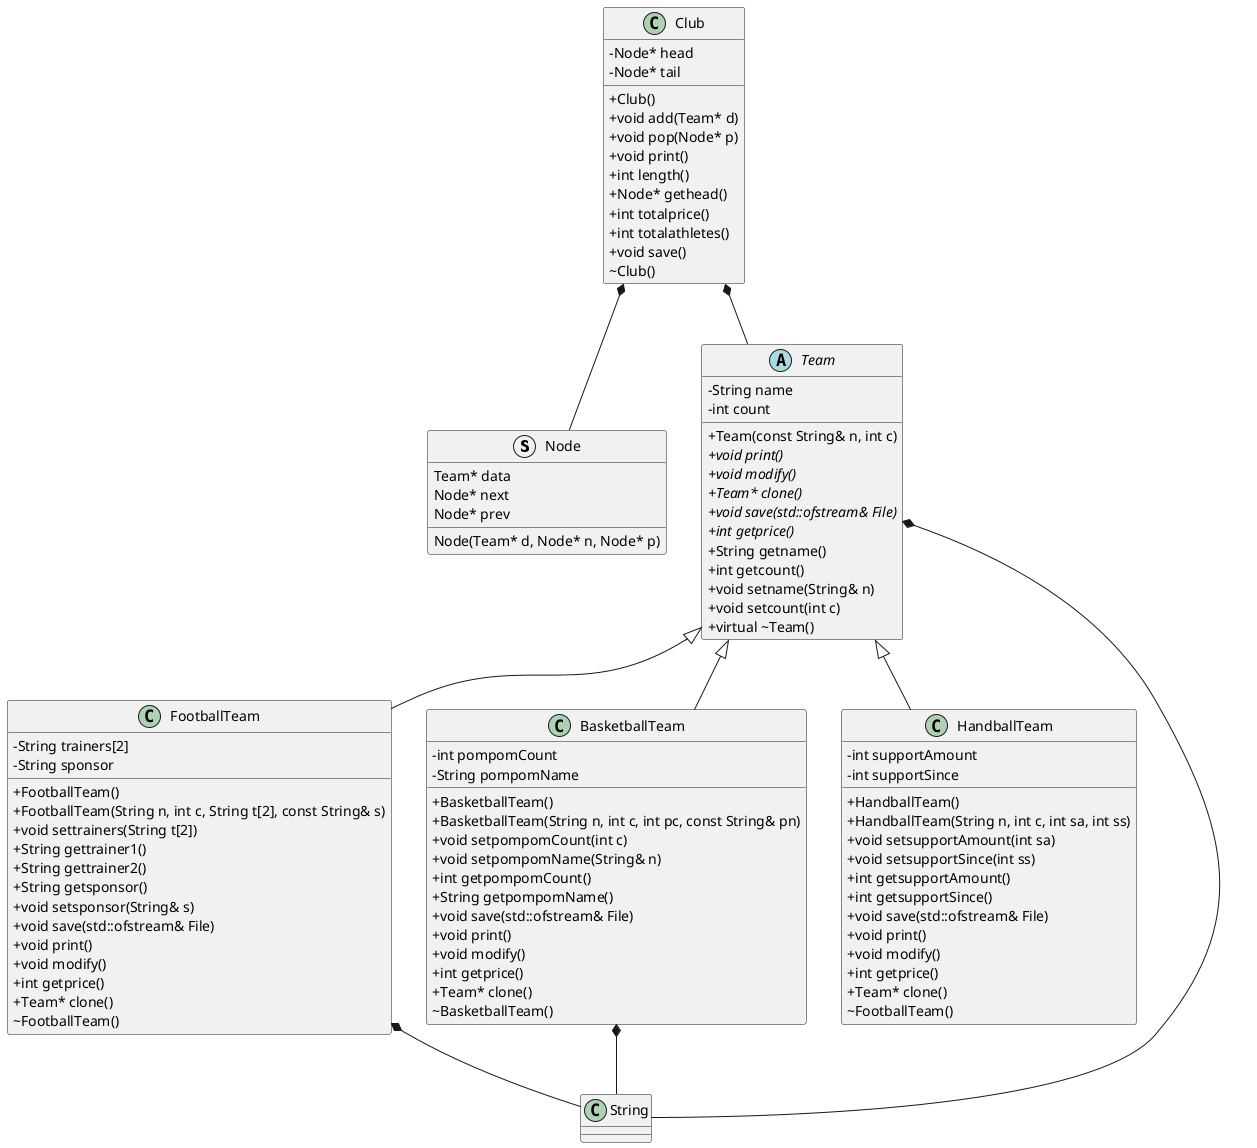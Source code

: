 @startuml
skinparam classAttributeIconSize 0

struct Node{
Team* data
Node* next
Node* prev
Node(Team* d, Node* n, Node* p)
}


abstract class Team {
-String name
-int count
+Team(const String& n, int c)
+{abstract} void print()
+{abstract} void modify()
+{abstract} Team* clone()
+{abstract} void save(std::ofstream& File)
+{abstract} int getprice()
+String getname()
+int getcount()
+void setname(String& n)
+void setcount(int c)
+virtual ~Team()
}

class Club{
-Node* head
-Node* tail
+Club()
+void add(Team* d)
+void pop(Node* p)
+void print()
+int length()
+Node* gethead()
+int totalprice()
+int totalathletes()
+void save()
~Club()
}

class FootballTeam{
-String trainers[2]
-String sponsor
+FootballTeam()
+FootballTeam(String n, int c, String t[2], const String& s)
+void settrainers(String t[2])
+String gettrainer1()
+String gettrainer2()
+String getsponsor()
+void setsponsor(String& s)
+void save(std::ofstream& File)
+void print()
+void modify()
+int getprice()
+Team* clone()
~FootballTeam()
}

class BasketballTeam{
-int pompomCount
-String pompomName
+BasketballTeam()
+BasketballTeam(String n, int c, int pc, const String& pn)
+void setpompomCount(int c)
+void setpompomName(String& n)
+int getpompomCount()
+String getpompomName()
+void save(std::ofstream& File)
+void print()
+void modify()
+int getprice()
+Team* clone()
~BasketballTeam()
}

class HandballTeam{
-int supportAmount
-int supportSince
+HandballTeam()
+HandballTeam(String n, int c, int sa, int ss)
+void setsupportAmount(int sa)
+void setsupportSince(int ss)
+int getsupportAmount()
+int getsupportSince()
+void save(std::ofstream& File)
+void print()
+void modify()
+int getprice()
+Team* clone()
~FootballTeam()
}

Club *-- Team
Club *-- Node
Team <|-- FootballTeam
Team <|-- BasketballTeam
Team <|--HandballTeam
FootballTeam *-- String
BasketballTeam *-- String
Team *-- String

@enduml